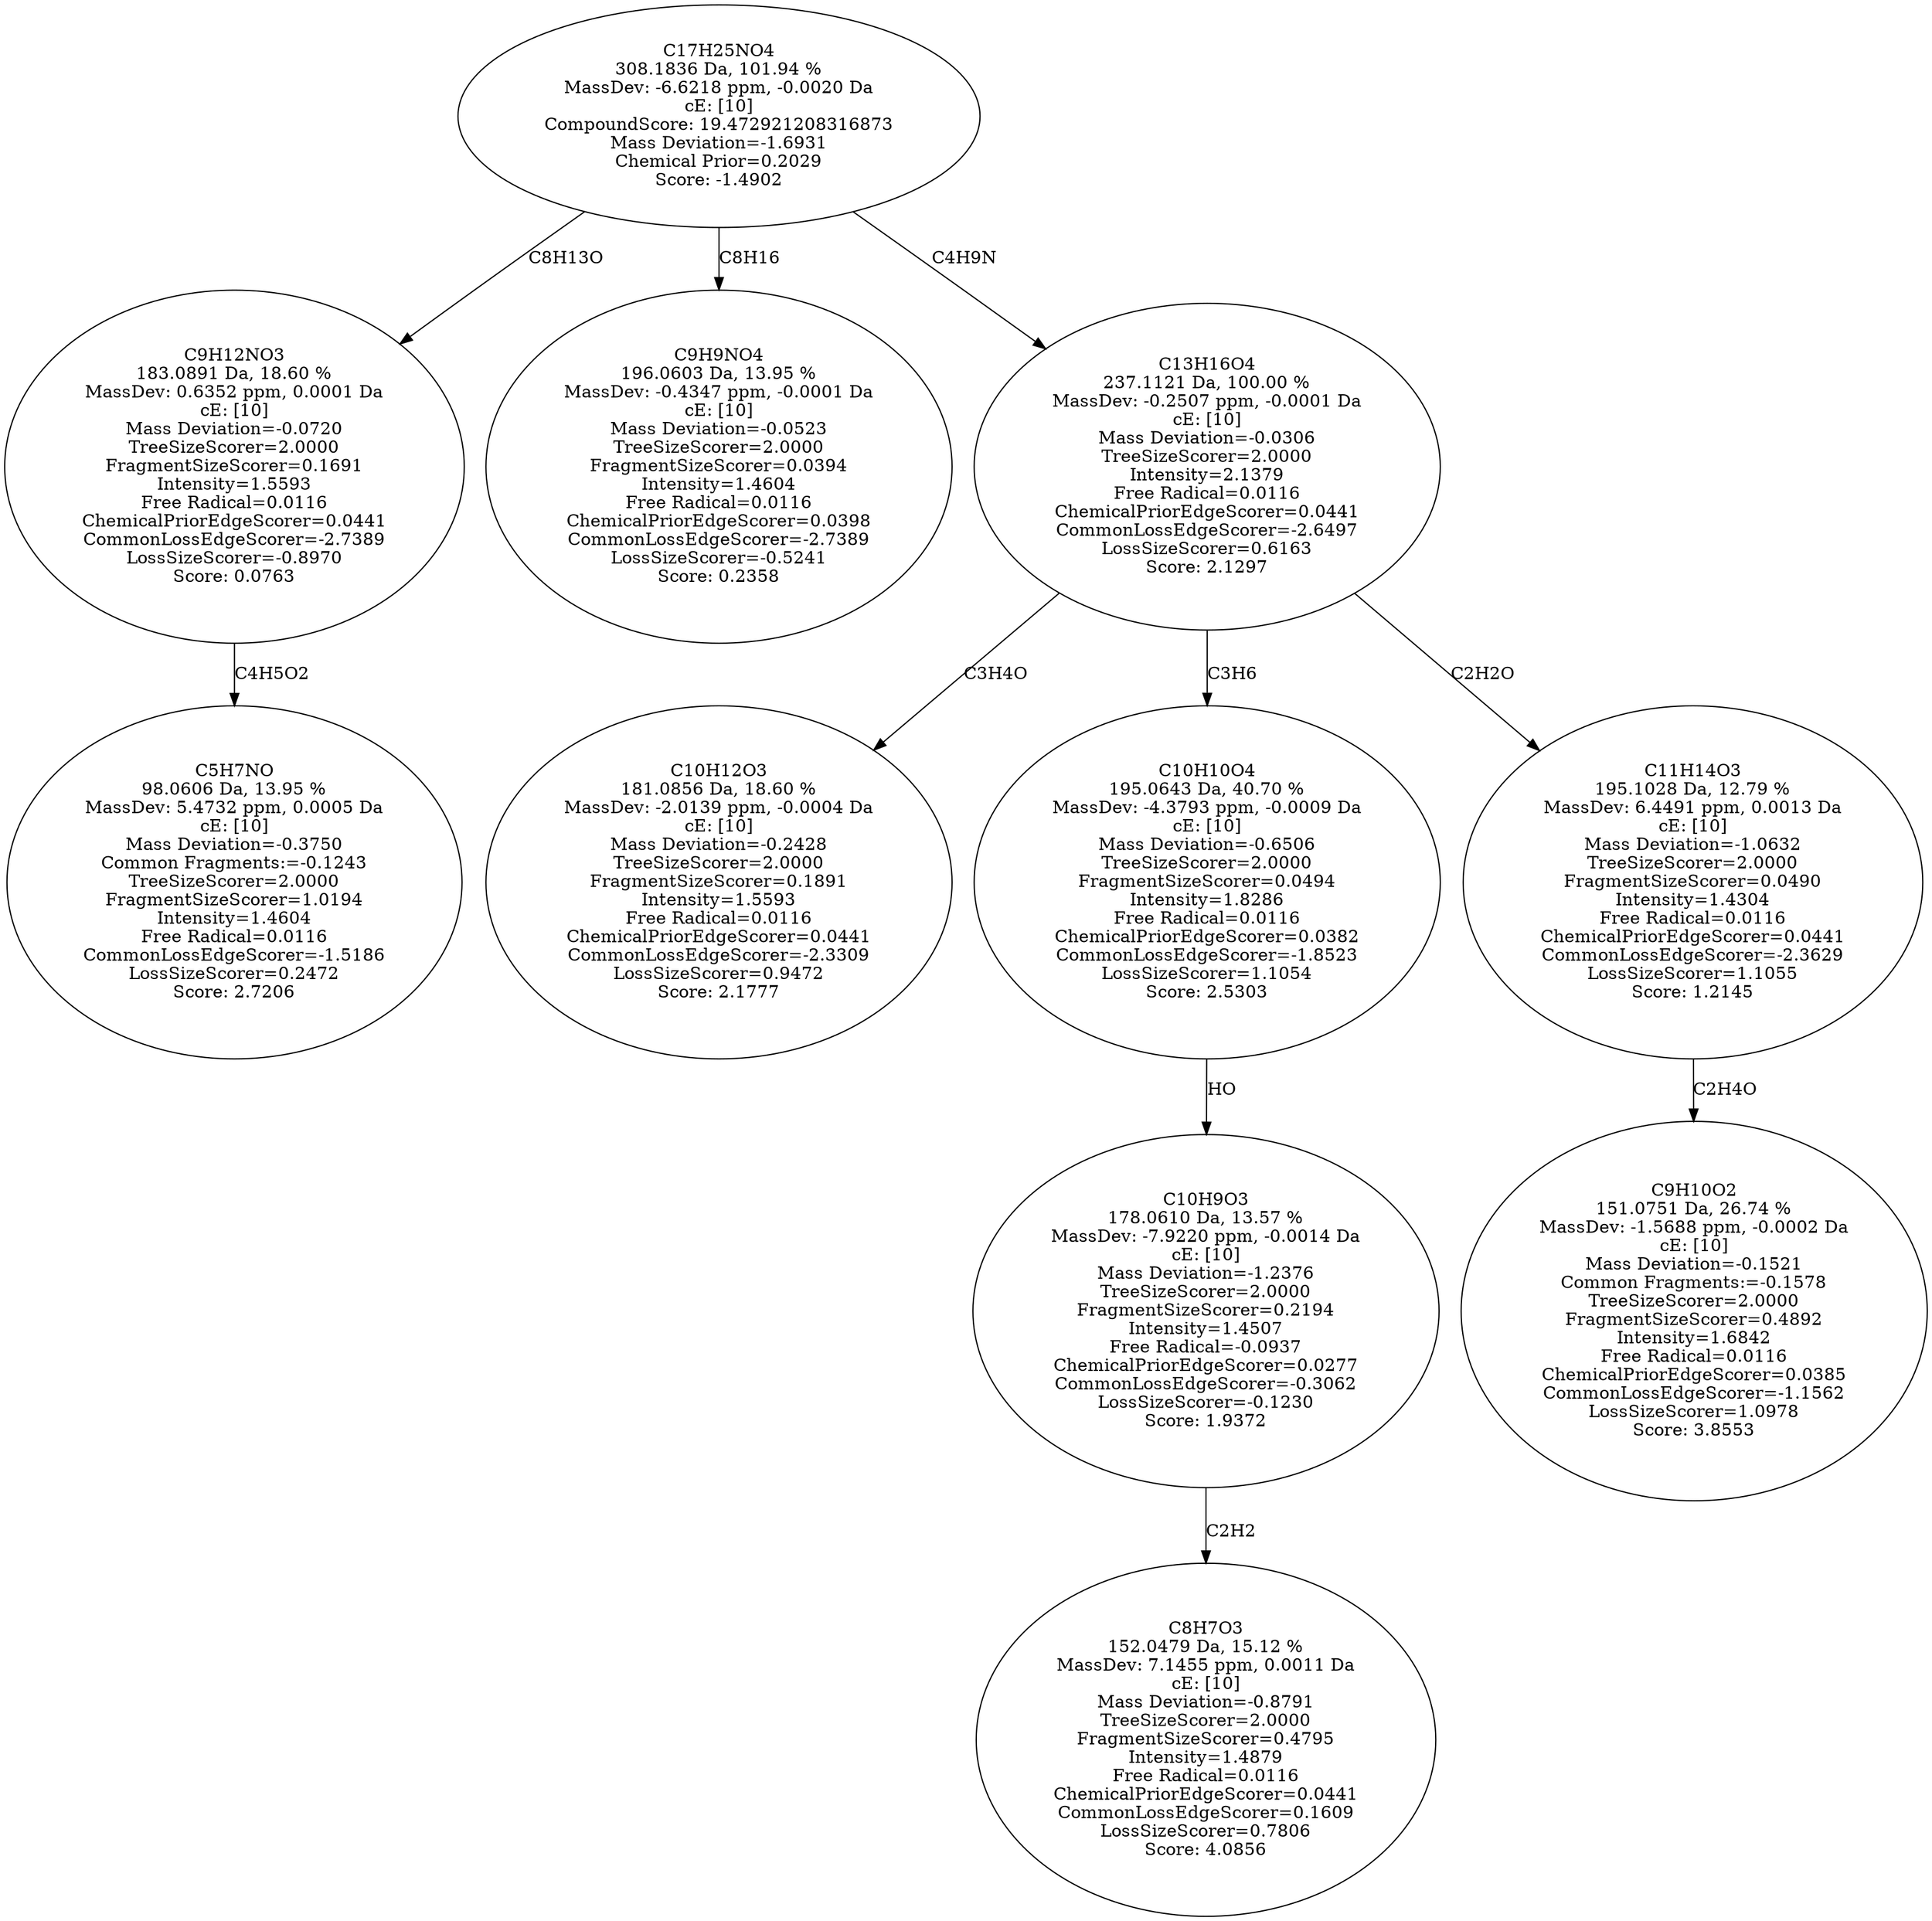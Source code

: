 strict digraph {
v1 [label="C5H7NO\n98.0606 Da, 13.95 %\nMassDev: 5.4732 ppm, 0.0005 Da\ncE: [10]\nMass Deviation=-0.3750\nCommon Fragments:=-0.1243\nTreeSizeScorer=2.0000\nFragmentSizeScorer=1.0194\nIntensity=1.4604\nFree Radical=0.0116\nCommonLossEdgeScorer=-1.5186\nLossSizeScorer=0.2472\nScore: 2.7206"];
v2 [label="C9H12NO3\n183.0891 Da, 18.60 %\nMassDev: 0.6352 ppm, 0.0001 Da\ncE: [10]\nMass Deviation=-0.0720\nTreeSizeScorer=2.0000\nFragmentSizeScorer=0.1691\nIntensity=1.5593\nFree Radical=0.0116\nChemicalPriorEdgeScorer=0.0441\nCommonLossEdgeScorer=-2.7389\nLossSizeScorer=-0.8970\nScore: 0.0763"];
v3 [label="C9H9NO4\n196.0603 Da, 13.95 %\nMassDev: -0.4347 ppm, -0.0001 Da\ncE: [10]\nMass Deviation=-0.0523\nTreeSizeScorer=2.0000\nFragmentSizeScorer=0.0394\nIntensity=1.4604\nFree Radical=0.0116\nChemicalPriorEdgeScorer=0.0398\nCommonLossEdgeScorer=-2.7389\nLossSizeScorer=-0.5241\nScore: 0.2358"];
v4 [label="C10H12O3\n181.0856 Da, 18.60 %\nMassDev: -2.0139 ppm, -0.0004 Da\ncE: [10]\nMass Deviation=-0.2428\nTreeSizeScorer=2.0000\nFragmentSizeScorer=0.1891\nIntensity=1.5593\nFree Radical=0.0116\nChemicalPriorEdgeScorer=0.0441\nCommonLossEdgeScorer=-2.3309\nLossSizeScorer=0.9472\nScore: 2.1777"];
v5 [label="C8H7O3\n152.0479 Da, 15.12 %\nMassDev: 7.1455 ppm, 0.0011 Da\ncE: [10]\nMass Deviation=-0.8791\nTreeSizeScorer=2.0000\nFragmentSizeScorer=0.4795\nIntensity=1.4879\nFree Radical=0.0116\nChemicalPriorEdgeScorer=0.0441\nCommonLossEdgeScorer=0.1609\nLossSizeScorer=0.7806\nScore: 4.0856"];
v6 [label="C10H9O3\n178.0610 Da, 13.57 %\nMassDev: -7.9220 ppm, -0.0014 Da\ncE: [10]\nMass Deviation=-1.2376\nTreeSizeScorer=2.0000\nFragmentSizeScorer=0.2194\nIntensity=1.4507\nFree Radical=-0.0937\nChemicalPriorEdgeScorer=0.0277\nCommonLossEdgeScorer=-0.3062\nLossSizeScorer=-0.1230\nScore: 1.9372"];
v7 [label="C10H10O4\n195.0643 Da, 40.70 %\nMassDev: -4.3793 ppm, -0.0009 Da\ncE: [10]\nMass Deviation=-0.6506\nTreeSizeScorer=2.0000\nFragmentSizeScorer=0.0494\nIntensity=1.8286\nFree Radical=0.0116\nChemicalPriorEdgeScorer=0.0382\nCommonLossEdgeScorer=-1.8523\nLossSizeScorer=1.1054\nScore: 2.5303"];
v8 [label="C9H10O2\n151.0751 Da, 26.74 %\nMassDev: -1.5688 ppm, -0.0002 Da\ncE: [10]\nMass Deviation=-0.1521\nCommon Fragments:=-0.1578\nTreeSizeScorer=2.0000\nFragmentSizeScorer=0.4892\nIntensity=1.6842\nFree Radical=0.0116\nChemicalPriorEdgeScorer=0.0385\nCommonLossEdgeScorer=-1.1562\nLossSizeScorer=1.0978\nScore: 3.8553"];
v9 [label="C11H14O3\n195.1028 Da, 12.79 %\nMassDev: 6.4491 ppm, 0.0013 Da\ncE: [10]\nMass Deviation=-1.0632\nTreeSizeScorer=2.0000\nFragmentSizeScorer=0.0490\nIntensity=1.4304\nFree Radical=0.0116\nChemicalPriorEdgeScorer=0.0441\nCommonLossEdgeScorer=-2.3629\nLossSizeScorer=1.1055\nScore: 1.2145"];
v10 [label="C13H16O4\n237.1121 Da, 100.00 %\nMassDev: -0.2507 ppm, -0.0001 Da\ncE: [10]\nMass Deviation=-0.0306\nTreeSizeScorer=2.0000\nIntensity=2.1379\nFree Radical=0.0116\nChemicalPriorEdgeScorer=0.0441\nCommonLossEdgeScorer=-2.6497\nLossSizeScorer=0.6163\nScore: 2.1297"];
v11 [label="C17H25NO4\n308.1836 Da, 101.94 %\nMassDev: -6.6218 ppm, -0.0020 Da\ncE: [10]\nCompoundScore: 19.472921208316873\nMass Deviation=-1.6931\nChemical Prior=0.2029\nScore: -1.4902"];
v2 -> v1 [label="C4H5O2"];
v11 -> v2 [label="C8H13O"];
v11 -> v3 [label="C8H16"];
v10 -> v4 [label="C3H4O"];
v6 -> v5 [label="C2H2"];
v7 -> v6 [label="HO"];
v10 -> v7 [label="C3H6"];
v9 -> v8 [label="C2H4O"];
v10 -> v9 [label="C2H2O"];
v11 -> v10 [label="C4H9N"];
}